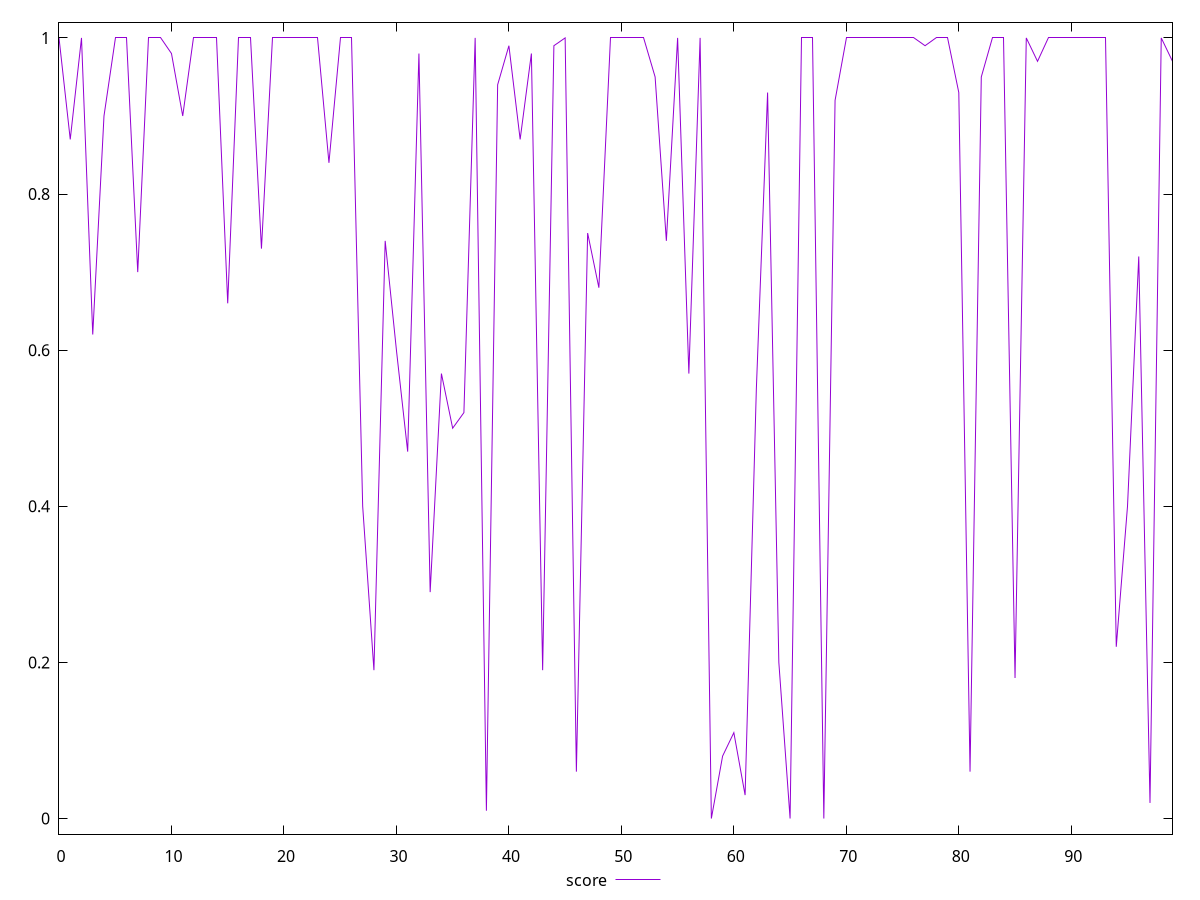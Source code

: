 reset

$score <<EOF
0 1
1 0.87
2 1
3 0.62
4 0.9
5 1
6 1
7 0.7
8 1
9 1
10 0.98
11 0.9
12 1
13 1
14 1
15 0.66
16 1
17 1
18 0.73
19 1
20 1
21 1
22 1
23 1
24 0.84
25 1
26 1
27 0.4
28 0.19
29 0.74
30 0.6
31 0.47
32 0.98
33 0.29
34 0.57
35 0.5
36 0.52
37 1
38 0.01
39 0.94
40 0.99
41 0.87
42 0.98
43 0.19
44 0.99
45 1
46 0.06
47 0.75
48 0.68
49 1
50 1
51 1
52 1
53 0.95
54 0.74
55 1
56 0.57
57 1
58 0
59 0.08
60 0.11
61 0.03
62 0.55
63 0.93
64 0.2
65 0
66 1
67 1
68 0
69 0.92
70 1
71 1
72 1
73 1
74 1
75 1
76 1
77 0.99
78 1
79 1
80 0.93
81 0.06
82 0.95
83 1
84 1
85 0.18
86 1
87 0.97
88 1
89 1
90 1
91 1
92 1
93 1
94 0.22
95 0.4
96 0.72
97 0.02
98 1
99 0.97
EOF

set key outside below
set xrange [0:99]
set yrange [-0.02:1.02]
set trange [-0.02:1.02]
set terminal svg size 640, 500 enhanced background rgb 'white'
set output "report_00013_2021-02-09T12-04-24.940Z/estimated-input-latency/samples/pages+cached+noadtech+nomedia+nocss/score/values.svg"

plot $score title "score" with line

reset
